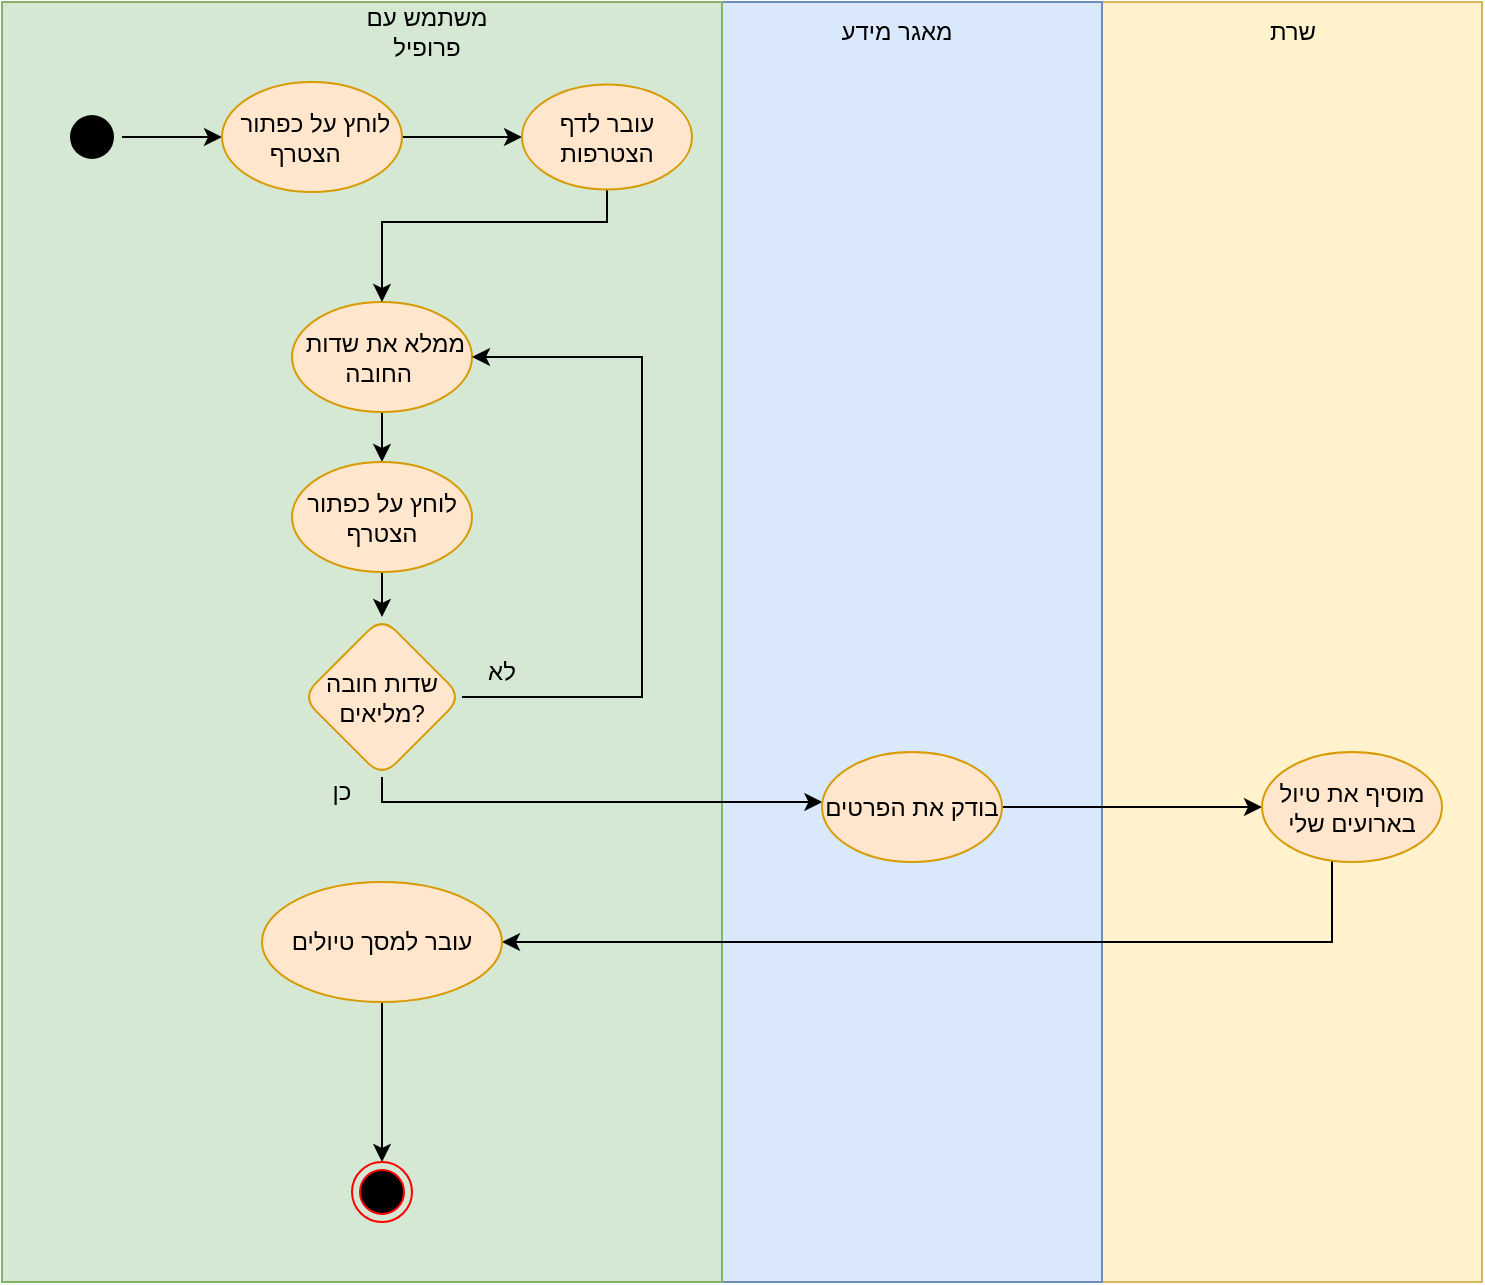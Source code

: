 <mxfile version="16.1.2" type="device"><diagram id="yioMDoyFQmxWcZi2t7__" name="‫עמוד-1‬"><mxGraphModel dx="1102" dy="677" grid="1" gridSize="10" guides="1" tooltips="1" connect="1" arrows="1" fold="1" page="1" pageScale="1" pageWidth="827" pageHeight="1169" math="0" shadow="0"><root><mxCell id="0"/><mxCell id="1" parent="0"/><mxCell id="YkfuWCaH0nY4jmqNUgRI-1" value="" style="whiteSpace=wrap;html=1;fillColor=#fff2cc;strokeColor=#d6b656;" parent="1" vertex="1"><mxGeometry x="560" y="130" width="190" height="640" as="geometry"/></mxCell><mxCell id="YkfuWCaH0nY4jmqNUgRI-2" value="" style="whiteSpace=wrap;html=1;fillColor=#dae8fc;strokeColor=#6c8ebf;" parent="1" vertex="1"><mxGeometry x="370" y="130" width="190" height="640" as="geometry"/></mxCell><mxCell id="YkfuWCaH0nY4jmqNUgRI-3" value="" style="whiteSpace=wrap;html=1;fillColor=#d5e8d4;strokeColor=#82b366;" parent="1" vertex="1"><mxGeometry x="10" y="130" width="360" height="640" as="geometry"/></mxCell><mxCell id="YkfuWCaH0nY4jmqNUgRI-4" style="edgeStyle=orthogonalEdgeStyle;rounded=0;orthogonalLoop=1;jettySize=auto;html=1;" parent="1" source="YkfuWCaH0nY4jmqNUgRI-5" target="YkfuWCaH0nY4jmqNUgRI-26" edge="1"><mxGeometry relative="1" as="geometry"><Array as="points"><mxPoint x="120" y="198"/><mxPoint x="120" y="198"/></Array></mxGeometry></mxCell><mxCell id="YkfuWCaH0nY4jmqNUgRI-5" value="" style="ellipse;html=1;shape=endState;fillColor=#000000;strokeColor=none;" parent="1" vertex="1"><mxGeometry x="40" y="182.5" width="30" height="30" as="geometry"/></mxCell><mxCell id="YkfuWCaH0nY4jmqNUgRI-6" value="" style="edgeStyle=orthogonalEdgeStyle;rounded=0;orthogonalLoop=1;jettySize=auto;html=1;" parent="1" source="YkfuWCaH0nY4jmqNUgRI-7" target="YkfuWCaH0nY4jmqNUgRI-9" edge="1"><mxGeometry relative="1" as="geometry"><mxPoint x="205" y="225" as="sourcePoint"/><mxPoint x="205" y="305" as="targetPoint"/><Array as="points"><mxPoint x="185" y="305"/><mxPoint x="175" y="305"/></Array></mxGeometry></mxCell><mxCell id="YkfuWCaH0nY4jmqNUgRI-7" value="ממלא את שדות&amp;nbsp; החובה&amp;nbsp;" style="ellipse;whiteSpace=wrap;html=1;rounded=1;fillColor=#ffe6cc;strokeColor=#d79b00;" parent="1" vertex="1"><mxGeometry x="155" y="280" width="90" height="55" as="geometry"/></mxCell><mxCell id="YkfuWCaH0nY4jmqNUgRI-8" value="" style="edgeStyle=orthogonalEdgeStyle;rounded=0;orthogonalLoop=1;jettySize=auto;html=1;" parent="1" source="YkfuWCaH0nY4jmqNUgRI-9" target="YkfuWCaH0nY4jmqNUgRI-12" edge="1"><mxGeometry relative="1" as="geometry"/></mxCell><mxCell id="YkfuWCaH0nY4jmqNUgRI-9" value="לוחץ על כפתור הצטרף" style="ellipse;whiteSpace=wrap;html=1;rounded=1;fillColor=#ffe6cc;strokeColor=#d79b00;" parent="1" vertex="1"><mxGeometry x="155" y="360" width="90" height="55" as="geometry"/></mxCell><mxCell id="YkfuWCaH0nY4jmqNUgRI-10" style="edgeStyle=orthogonalEdgeStyle;rounded=0;orthogonalLoop=1;jettySize=auto;html=1;" parent="1" source="YkfuWCaH0nY4jmqNUgRI-12" target="YkfuWCaH0nY4jmqNUgRI-7" edge="1"><mxGeometry relative="1" as="geometry"><mxPoint x="315" y="335" as="targetPoint"/><Array as="points"><mxPoint x="330" y="477.5"/><mxPoint x="330" y="307.5"/></Array></mxGeometry></mxCell><mxCell id="YkfuWCaH0nY4jmqNUgRI-11" style="edgeStyle=orthogonalEdgeStyle;rounded=0;orthogonalLoop=1;jettySize=auto;html=1;" parent="1" source="YkfuWCaH0nY4jmqNUgRI-12" target="YkfuWCaH0nY4jmqNUgRI-14" edge="1"><mxGeometry relative="1" as="geometry"><Array as="points"><mxPoint x="200" y="530"/><mxPoint x="485" y="530"/></Array></mxGeometry></mxCell><mxCell id="YkfuWCaH0nY4jmqNUgRI-12" value="שדות חובה מליאים?" style="rhombus;whiteSpace=wrap;html=1;rounded=1;fillColor=#ffe6cc;strokeColor=#d79b00;" parent="1" vertex="1"><mxGeometry x="160" y="437.5" width="80" height="80" as="geometry"/></mxCell><mxCell id="YkfuWCaH0nY4jmqNUgRI-13" style="edgeStyle=orthogonalEdgeStyle;rounded=0;orthogonalLoop=1;jettySize=auto;html=1;" parent="1" source="YkfuWCaH0nY4jmqNUgRI-14" target="YkfuWCaH0nY4jmqNUgRI-16" edge="1"><mxGeometry relative="1" as="geometry"/></mxCell><mxCell id="YkfuWCaH0nY4jmqNUgRI-14" value="בודק את הפרטים" style="ellipse;whiteSpace=wrap;html=1;rounded=1;fillColor=#ffe6cc;strokeColor=#d79b00;" parent="1" vertex="1"><mxGeometry x="420" y="505" width="90" height="55" as="geometry"/></mxCell><mxCell id="YkfuWCaH0nY4jmqNUgRI-15" style="edgeStyle=orthogonalEdgeStyle;rounded=0;orthogonalLoop=1;jettySize=auto;html=1;entryX=1;entryY=0.5;entryDx=0;entryDy=0;" parent="1" source="YkfuWCaH0nY4jmqNUgRI-16" target="YkfuWCaH0nY4jmqNUgRI-18" edge="1"><mxGeometry relative="1" as="geometry"><Array as="points"><mxPoint x="675" y="600"/></Array></mxGeometry></mxCell><mxCell id="YkfuWCaH0nY4jmqNUgRI-16" value="מוסיף את טיול בארועים שלי" style="ellipse;whiteSpace=wrap;html=1;rounded=1;fillColor=#ffe6cc;strokeColor=#d79b00;" parent="1" vertex="1"><mxGeometry x="640" y="505" width="90" height="55" as="geometry"/></mxCell><mxCell id="YkfuWCaH0nY4jmqNUgRI-17" style="edgeStyle=orthogonalEdgeStyle;rounded=0;orthogonalLoop=1;jettySize=auto;html=1;" parent="1" source="YkfuWCaH0nY4jmqNUgRI-18" target="YkfuWCaH0nY4jmqNUgRI-19" edge="1"><mxGeometry relative="1" as="geometry"/></mxCell><mxCell id="YkfuWCaH0nY4jmqNUgRI-18" value="עובר למסך טיולים" style="ellipse;whiteSpace=wrap;html=1;fillColor=#ffe6cc;strokeColor=#d79b00;rounded=1;" parent="1" vertex="1"><mxGeometry x="140" y="570" width="120" height="60" as="geometry"/></mxCell><mxCell id="YkfuWCaH0nY4jmqNUgRI-19" value="" style="ellipse;html=1;shape=endState;fillColor=#000000;strokeColor=#ff0000;rounded=1;" parent="1" vertex="1"><mxGeometry x="185" y="710" width="30" height="30" as="geometry"/></mxCell><mxCell id="YkfuWCaH0nY4jmqNUgRI-20" value="לא" style="text;html=1;strokeColor=none;fillColor=none;align=center;verticalAlign=middle;whiteSpace=wrap;rounded=0;" parent="1" vertex="1"><mxGeometry x="230" y="450" width="60" height="30" as="geometry"/></mxCell><mxCell id="YkfuWCaH0nY4jmqNUgRI-21" value="כן" style="text;html=1;strokeColor=none;fillColor=none;align=center;verticalAlign=middle;whiteSpace=wrap;rounded=0;" parent="1" vertex="1"><mxGeometry x="150" y="510" width="60" height="30" as="geometry"/></mxCell><mxCell id="YkfuWCaH0nY4jmqNUgRI-22" value="משתמש עם פרופיל" style="text;html=1;strokeColor=none;fillColor=none;align=center;verticalAlign=middle;whiteSpace=wrap;rounded=0;" parent="1" vertex="1"><mxGeometry x="175" y="130" width="95" height="30" as="geometry"/></mxCell><mxCell id="YkfuWCaH0nY4jmqNUgRI-23" value="מאגר מידע" style="text;html=1;strokeColor=none;fillColor=none;align=center;verticalAlign=middle;whiteSpace=wrap;rounded=0;" parent="1" vertex="1"><mxGeometry x="410" y="130" width="95" height="30" as="geometry"/></mxCell><mxCell id="YkfuWCaH0nY4jmqNUgRI-24" value="שרת" style="text;html=1;strokeColor=none;fillColor=none;align=center;verticalAlign=middle;whiteSpace=wrap;rounded=0;" parent="1" vertex="1"><mxGeometry x="607.5" y="130" width="95" height="30" as="geometry"/></mxCell><mxCell id="YkfuWCaH0nY4jmqNUgRI-25" value="" style="edgeStyle=orthogonalEdgeStyle;rounded=0;orthogonalLoop=1;jettySize=auto;html=1;" parent="1" source="YkfuWCaH0nY4jmqNUgRI-26" target="YkfuWCaH0nY4jmqNUgRI-28" edge="1"><mxGeometry relative="1" as="geometry"/></mxCell><mxCell id="YkfuWCaH0nY4jmqNUgRI-26" value="לוחץ על כפתור&amp;nbsp; &amp;nbsp;הצטרף&amp;nbsp;" style="ellipse;whiteSpace=wrap;html=1;rounded=1;fillColor=#ffe6cc;strokeColor=#d79b00;" parent="1" vertex="1"><mxGeometry x="120" y="170" width="90" height="55" as="geometry"/></mxCell><mxCell id="YkfuWCaH0nY4jmqNUgRI-27" style="edgeStyle=orthogonalEdgeStyle;rounded=0;orthogonalLoop=1;jettySize=auto;html=1;" parent="1" source="YkfuWCaH0nY4jmqNUgRI-28" target="YkfuWCaH0nY4jmqNUgRI-7" edge="1"><mxGeometry relative="1" as="geometry"><Array as="points"><mxPoint x="313" y="240"/><mxPoint x="200" y="240"/></Array></mxGeometry></mxCell><mxCell id="YkfuWCaH0nY4jmqNUgRI-28" value="עובר לדף הצטרפות" style="ellipse;whiteSpace=wrap;html=1;fillColor=#ffe6cc;strokeColor=#d79b00;rounded=1;" parent="1" vertex="1"><mxGeometry x="270" y="171.25" width="85" height="52.5" as="geometry"/></mxCell></root></mxGraphModel></diagram></mxfile>
